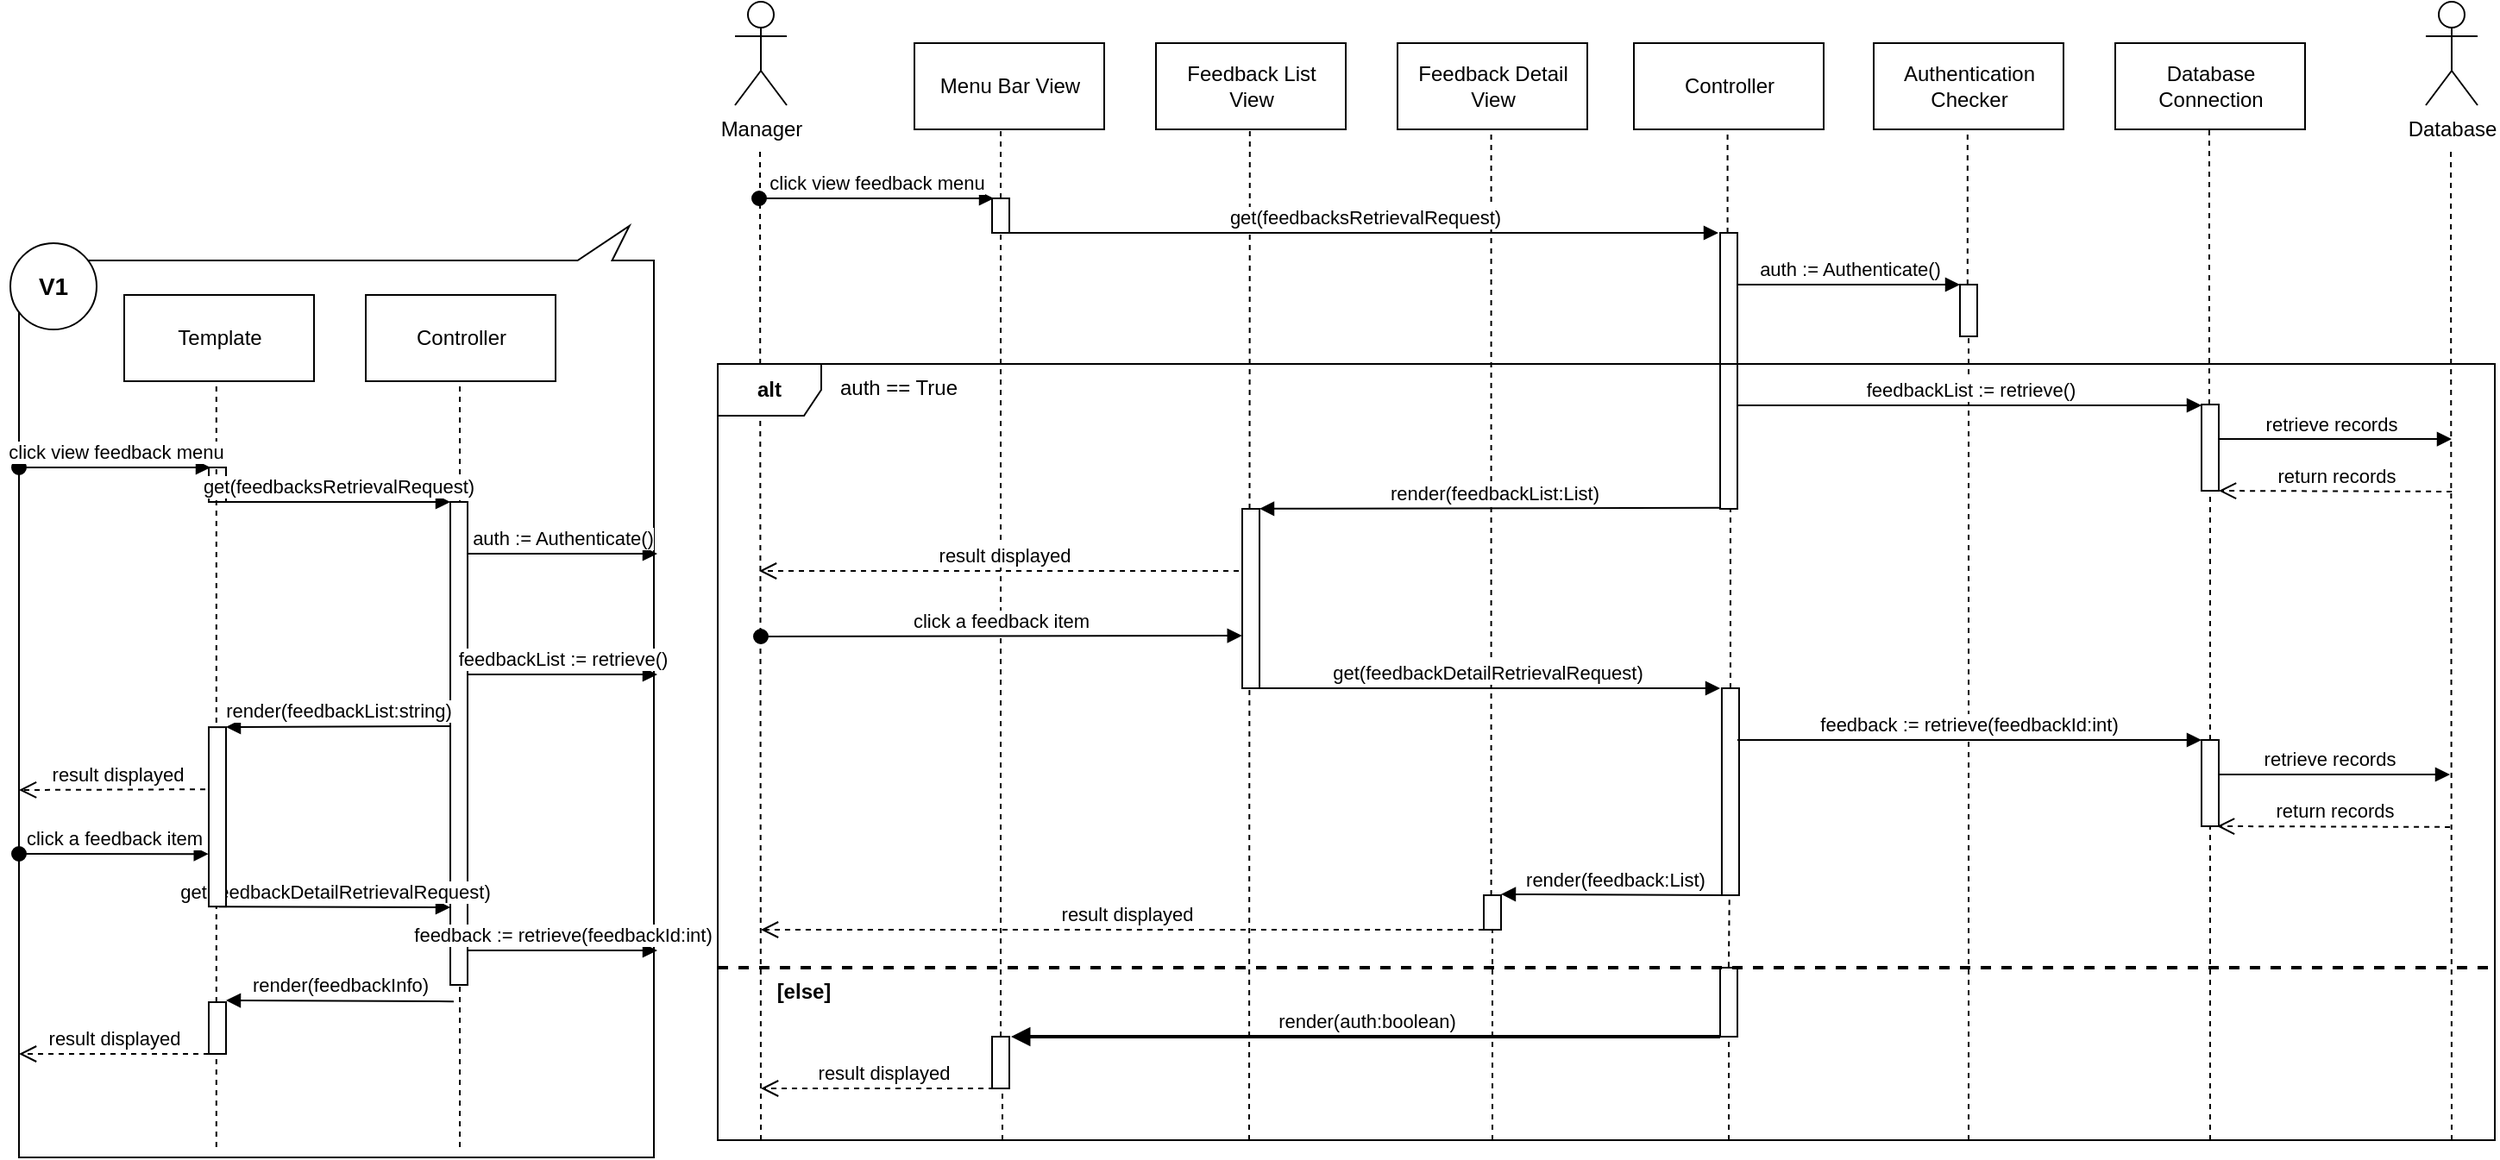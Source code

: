 <?xml version="1.0" encoding="UTF-8"?>
<mxfile version="14.6.12" type="google">
  <diagram id="RJg_fUvLG44Hsd2ovuKe" name="Page-1">
    <mxGraphModel dx="2076" dy="982" grid="1" gridSize="10" guides="1" tooltips="1" connect="1" arrows="1" fold="1" page="1" pageScale="1" pageWidth="827" pageHeight="1169" math="0" shadow="0">
      <root>
        <mxCell id="0" />
        <mxCell id="1" parent="0" />
        <mxCell id="AMrAVw4-U_rbbZGCOPB7-103" value="" style="endArrow=none;dashed=1;html=1;" edge="1" parent="1" target="AMrAVw4-U_rbbZGCOPB7-100">
          <mxGeometry width="50" height="50" relative="1" as="geometry">
            <mxPoint x="1435" y="750" as="sourcePoint" />
            <mxPoint x="1434.41" y="164" as="targetPoint" />
          </mxGeometry>
        </mxCell>
        <mxCell id="AMrAVw4-U_rbbZGCOPB7-109" value="" style="endArrow=none;dashed=1;html=1;startArrow=none;" edge="1" parent="1" source="AMrAVw4-U_rbbZGCOPB7-149" target="AMrAVw4-U_rbbZGCOPB7-108">
          <mxGeometry width="50" height="50" relative="1" as="geometry">
            <mxPoint x="875" y="800" as="sourcePoint" />
            <mxPoint x="874" y="164" as="targetPoint" />
          </mxGeometry>
        </mxCell>
        <mxCell id="AMrAVw4-U_rbbZGCOPB7-110" value="" style="endArrow=none;dashed=1;html=1;" edge="1" parent="1">
          <mxGeometry width="50" height="50" relative="1" as="geometry">
            <mxPoint x="1018" y="750" as="sourcePoint" />
            <mxPoint x="1018.41" y="164" as="targetPoint" />
          </mxGeometry>
        </mxCell>
        <mxCell id="AMrAVw4-U_rbbZGCOPB7-1" value="Manager" style="shape=umlActor;verticalLabelPosition=bottom;verticalAlign=top;html=1;outlineConnect=0;" vertex="1" parent="1">
          <mxGeometry x="720" y="90" width="30" height="60" as="geometry" />
        </mxCell>
        <mxCell id="AMrAVw4-U_rbbZGCOPB7-2" value="" style="endArrow=none;dashed=1;html=1;startArrow=none;" edge="1" parent="1" source="AMrAVw4-U_rbbZGCOPB7-108">
          <mxGeometry width="50" height="50" relative="1" as="geometry">
            <mxPoint x="874.5" y="754" as="sourcePoint" />
            <mxPoint x="874" y="164" as="targetPoint" />
          </mxGeometry>
        </mxCell>
        <mxCell id="AMrAVw4-U_rbbZGCOPB7-7" value="Controller" style="html=1;" vertex="1" parent="1">
          <mxGeometry x="1241" y="114" width="110" height="50" as="geometry" />
        </mxCell>
        <mxCell id="AMrAVw4-U_rbbZGCOPB7-11" value="Database&lt;br&gt;Connection" style="html=1;" vertex="1" parent="1">
          <mxGeometry x="1520" y="114" width="110" height="50" as="geometry" />
        </mxCell>
        <mxCell id="AMrAVw4-U_rbbZGCOPB7-12" value="" style="endArrow=none;dashed=1;html=1;startArrow=none;" edge="1" parent="1" source="AMrAVw4-U_rbbZGCOPB7-72">
          <mxGeometry width="50" height="50" relative="1" as="geometry">
            <mxPoint x="1575" y="704" as="sourcePoint" />
            <mxPoint x="1574.5" y="164" as="targetPoint" />
          </mxGeometry>
        </mxCell>
        <mxCell id="AMrAVw4-U_rbbZGCOPB7-13" value="Database" style="shape=umlActor;verticalLabelPosition=bottom;verticalAlign=top;html=1;outlineConnect=0;" vertex="1" parent="1">
          <mxGeometry x="1700" y="90" width="30" height="60" as="geometry" />
        </mxCell>
        <mxCell id="AMrAVw4-U_rbbZGCOPB7-14" value="" style="endArrow=none;dashed=1;html=1;" edge="1" parent="1">
          <mxGeometry width="50" height="50" relative="1" as="geometry">
            <mxPoint x="1715" y="750" as="sourcePoint" />
            <mxPoint x="1714.5" y="174" as="targetPoint" />
          </mxGeometry>
        </mxCell>
        <mxCell id="AMrAVw4-U_rbbZGCOPB7-17" value="Feedback List&lt;br&gt;View" style="html=1;" vertex="1" parent="1">
          <mxGeometry x="964" y="114" width="110" height="50" as="geometry" />
        </mxCell>
        <mxCell id="AMrAVw4-U_rbbZGCOPB7-19" value="Feedback Detail&lt;br&gt;View" style="html=1;" vertex="1" parent="1">
          <mxGeometry x="1104" y="114" width="110" height="50" as="geometry" />
        </mxCell>
        <mxCell id="AMrAVw4-U_rbbZGCOPB7-49" value="" style="endArrow=none;dashed=1;html=1;startArrow=none;" edge="1" parent="1" source="AMrAVw4-U_rbbZGCOPB7-70">
          <mxGeometry width="50" height="50" relative="1" as="geometry">
            <mxPoint x="1295" y="704" as="sourcePoint" />
            <mxPoint x="1295.29" y="164.0" as="targetPoint" />
          </mxGeometry>
        </mxCell>
        <mxCell id="AMrAVw4-U_rbbZGCOPB7-52" value="" style="endArrow=none;dashed=1;html=1;startArrow=none;" edge="1" parent="1">
          <mxGeometry width="50" height="50" relative="1" as="geometry">
            <mxPoint x="1158.29" y="608" as="sourcePoint" />
            <mxPoint x="1158.29" y="164.0" as="targetPoint" />
          </mxGeometry>
        </mxCell>
        <mxCell id="AMrAVw4-U_rbbZGCOPB7-53" value="click view feedback menu" style="html=1;verticalAlign=bottom;startArrow=oval;startFill=1;endArrow=block;startSize=8;" edge="1" parent="1">
          <mxGeometry width="60" relative="1" as="geometry">
            <mxPoint x="734" y="204" as="sourcePoint" />
            <mxPoint x="870" y="204" as="targetPoint" />
          </mxGeometry>
        </mxCell>
        <mxCell id="AMrAVw4-U_rbbZGCOPB7-54" value="feedbackList := retrieve()" style="html=1;verticalAlign=bottom;endArrow=block;" edge="1" parent="1">
          <mxGeometry width="80" relative="1" as="geometry">
            <mxPoint x="1301" y="324" as="sourcePoint" />
            <mxPoint x="1570" y="324" as="targetPoint" />
          </mxGeometry>
        </mxCell>
        <mxCell id="AMrAVw4-U_rbbZGCOPB7-55" value="retrieve records" style="html=1;verticalAlign=bottom;endArrow=block;" edge="1" parent="1">
          <mxGeometry width="80" relative="1" as="geometry">
            <mxPoint x="1575" y="343.52" as="sourcePoint" />
            <mxPoint x="1715" y="343.52" as="targetPoint" />
          </mxGeometry>
        </mxCell>
        <mxCell id="AMrAVw4-U_rbbZGCOPB7-56" value="return records" style="html=1;verticalAlign=bottom;endArrow=open;dashed=1;endSize=8;exitX=0.006;exitY=0.996;exitDx=0;exitDy=0;exitPerimeter=0;" edge="1" parent="1">
          <mxGeometry relative="1" as="geometry">
            <mxPoint x="1715.06" y="373.97" as="sourcePoint" />
            <mxPoint x="1580" y="373.52" as="targetPoint" />
          </mxGeometry>
        </mxCell>
        <mxCell id="AMrAVw4-U_rbbZGCOPB7-58" value="render(feedbackList:List)" style="html=1;verticalAlign=bottom;endArrow=block;" edge="1" parent="1">
          <mxGeometry width="80" relative="1" as="geometry">
            <mxPoint x="1295.97" y="383.43" as="sourcePoint" />
            <mxPoint x="1024" y="383.91" as="targetPoint" />
          </mxGeometry>
        </mxCell>
        <mxCell id="AMrAVw4-U_rbbZGCOPB7-60" value="result displayed" style="html=1;verticalAlign=bottom;endArrow=open;dashed=1;endSize=8;" edge="1" parent="1">
          <mxGeometry relative="1" as="geometry">
            <mxPoint x="734" y="420" as="targetPoint" />
            <mxPoint x="1018" y="420" as="sourcePoint" />
          </mxGeometry>
        </mxCell>
        <mxCell id="AMrAVw4-U_rbbZGCOPB7-61" value="click a feedback item" style="html=1;verticalAlign=bottom;startArrow=oval;startFill=1;endArrow=block;startSize=8;entryX=-0.013;entryY=0.707;entryDx=0;entryDy=0;entryPerimeter=0;" edge="1" parent="1" target="AMrAVw4-U_rbbZGCOPB7-85">
          <mxGeometry width="60" relative="1" as="geometry">
            <mxPoint x="735" y="458" as="sourcePoint" />
            <mxPoint x="1009" y="458" as="targetPoint" />
          </mxGeometry>
        </mxCell>
        <mxCell id="AMrAVw4-U_rbbZGCOPB7-63" value="retrieve records" style="html=1;verticalAlign=bottom;endArrow=block;" edge="1" parent="1">
          <mxGeometry width="80" relative="1" as="geometry">
            <mxPoint x="1574" y="538" as="sourcePoint" />
            <mxPoint x="1714" y="538" as="targetPoint" />
          </mxGeometry>
        </mxCell>
        <mxCell id="AMrAVw4-U_rbbZGCOPB7-64" value="return records" style="html=1;verticalAlign=bottom;endArrow=open;dashed=1;endSize=8;exitX=0.006;exitY=0.996;exitDx=0;exitDy=0;exitPerimeter=0;" edge="1" parent="1">
          <mxGeometry relative="1" as="geometry">
            <mxPoint x="1714.06" y="568.45" as="sourcePoint" />
            <mxPoint x="1579" y="568" as="targetPoint" />
          </mxGeometry>
        </mxCell>
        <mxCell id="AMrAVw4-U_rbbZGCOPB7-70" value="" style="html=1;points=[];perimeter=orthogonalPerimeter;" vertex="1" parent="1">
          <mxGeometry x="1291" y="224" width="10" height="160" as="geometry" />
        </mxCell>
        <mxCell id="AMrAVw4-U_rbbZGCOPB7-71" value="" style="endArrow=none;dashed=1;html=1;startArrow=none;" edge="1" parent="1" source="AMrAVw4-U_rbbZGCOPB7-74" target="AMrAVw4-U_rbbZGCOPB7-70">
          <mxGeometry width="50" height="50" relative="1" as="geometry">
            <mxPoint x="1295.97" y="784" as="sourcePoint" />
            <mxPoint x="1296.97" y="430" as="targetPoint" />
          </mxGeometry>
        </mxCell>
        <mxCell id="AMrAVw4-U_rbbZGCOPB7-72" value="" style="html=1;points=[];perimeter=orthogonalPerimeter;" vertex="1" parent="1">
          <mxGeometry x="1570" y="323.52" width="10" height="50" as="geometry" />
        </mxCell>
        <mxCell id="AMrAVw4-U_rbbZGCOPB7-73" value="" style="endArrow=none;dashed=1;html=1;startArrow=none;" edge="1" parent="1" source="AMrAVw4-U_rbbZGCOPB7-76" target="AMrAVw4-U_rbbZGCOPB7-72">
          <mxGeometry width="50" height="50" relative="1" as="geometry">
            <mxPoint x="1575" y="738" as="sourcePoint" />
            <mxPoint x="1574.5" y="198" as="targetPoint" />
          </mxGeometry>
        </mxCell>
        <mxCell id="AMrAVw4-U_rbbZGCOPB7-74" value="" style="html=1;points=[];perimeter=orthogonalPerimeter;" vertex="1" parent="1">
          <mxGeometry x="1291.97" y="488" width="10" height="120" as="geometry" />
        </mxCell>
        <mxCell id="AMrAVw4-U_rbbZGCOPB7-62" value="feedback := retrieve(feedbackId:int)" style="html=1;verticalAlign=bottom;endArrow=block;" edge="1" parent="1">
          <mxGeometry width="80" relative="1" as="geometry">
            <mxPoint x="1300.97" y="518" as="sourcePoint" />
            <mxPoint x="1570" y="518" as="targetPoint" />
          </mxGeometry>
        </mxCell>
        <mxCell id="AMrAVw4-U_rbbZGCOPB7-76" value="" style="html=1;points=[];perimeter=orthogonalPerimeter;" vertex="1" parent="1">
          <mxGeometry x="1570" y="518" width="10" height="50" as="geometry" />
        </mxCell>
        <mxCell id="AMrAVw4-U_rbbZGCOPB7-77" value="" style="endArrow=none;dashed=1;html=1;" edge="1" parent="1" target="AMrAVw4-U_rbbZGCOPB7-76">
          <mxGeometry width="50" height="50" relative="1" as="geometry">
            <mxPoint x="1575" y="750" as="sourcePoint" />
            <mxPoint x="1575" y="308" as="targetPoint" />
          </mxGeometry>
        </mxCell>
        <mxCell id="AMrAVw4-U_rbbZGCOPB7-85" value="" style="html=1;points=[];perimeter=orthogonalPerimeter;" vertex="1" parent="1">
          <mxGeometry x="1014" y="384" width="10" height="104" as="geometry" />
        </mxCell>
        <mxCell id="AMrAVw4-U_rbbZGCOPB7-88" value="" style="endArrow=none;dashed=1;html=1;" edge="1" parent="1">
          <mxGeometry width="50" height="50" relative="1" as="geometry">
            <mxPoint x="1159" y="750" as="sourcePoint" />
            <mxPoint x="1159" y="628" as="targetPoint" />
          </mxGeometry>
        </mxCell>
        <mxCell id="AMrAVw4-U_rbbZGCOPB7-89" value="get(feedbacksRetrievalRequest)" style="html=1;verticalAlign=bottom;endArrow=block;" edge="1" parent="1">
          <mxGeometry width="80" relative="1" as="geometry">
            <mxPoint x="879" y="224" as="sourcePoint" />
            <mxPoint x="1290" y="224" as="targetPoint" />
          </mxGeometry>
        </mxCell>
        <mxCell id="AMrAVw4-U_rbbZGCOPB7-92" value="get(feedbackDetailRetrievalRequest)" style="html=1;verticalAlign=bottom;endArrow=block;" edge="1" parent="1">
          <mxGeometry width="80" relative="1" as="geometry">
            <mxPoint x="1020" y="488" as="sourcePoint" />
            <mxPoint x="1291" y="488" as="targetPoint" />
          </mxGeometry>
        </mxCell>
        <mxCell id="AMrAVw4-U_rbbZGCOPB7-98" value="Authentication&lt;br&gt;Checker" style="html=1;" vertex="1" parent="1">
          <mxGeometry x="1380" y="114" width="110" height="50" as="geometry" />
        </mxCell>
        <mxCell id="AMrAVw4-U_rbbZGCOPB7-99" value="" style="endArrow=none;dashed=1;html=1;startArrow=none;" edge="1" parent="1" source="AMrAVw4-U_rbbZGCOPB7-100">
          <mxGeometry width="50" height="50" relative="1" as="geometry">
            <mxPoint x="1434.91" y="694" as="sourcePoint" />
            <mxPoint x="1434.41" y="164" as="targetPoint" />
          </mxGeometry>
        </mxCell>
        <mxCell id="AMrAVw4-U_rbbZGCOPB7-101" value="auth := Authenticate()" style="html=1;verticalAlign=bottom;endArrow=block;" edge="1" parent="1">
          <mxGeometry width="80" relative="1" as="geometry">
            <mxPoint x="1301" y="254" as="sourcePoint" />
            <mxPoint x="1430" y="254" as="targetPoint" />
          </mxGeometry>
        </mxCell>
        <mxCell id="AMrAVw4-U_rbbZGCOPB7-100" value="" style="html=1;points=[];perimeter=orthogonalPerimeter;" vertex="1" parent="1">
          <mxGeometry x="1430" y="254" width="10" height="30" as="geometry" />
        </mxCell>
        <mxCell id="AMrAVw4-U_rbbZGCOPB7-69" value="result displayed" style="html=1;verticalAlign=bottom;endArrow=open;dashed=1;endSize=8;" edge="1" parent="1">
          <mxGeometry relative="1" as="geometry">
            <mxPoint x="735" y="628" as="targetPoint" />
            <mxPoint x="1159.97" y="628" as="sourcePoint" />
          </mxGeometry>
        </mxCell>
        <mxCell id="AMrAVw4-U_rbbZGCOPB7-67" value="render(feedback:List)" style="html=1;verticalAlign=bottom;endArrow=block;" edge="1" parent="1">
          <mxGeometry width="80" relative="1" as="geometry">
            <mxPoint x="1295.97" y="608.0" as="sourcePoint" />
            <mxPoint x="1164" y="607.41" as="targetPoint" />
          </mxGeometry>
        </mxCell>
        <mxCell id="AMrAVw4-U_rbbZGCOPB7-106" value="Menu Bar View" style="html=1;" vertex="1" parent="1">
          <mxGeometry x="824" y="114" width="110" height="50" as="geometry" />
        </mxCell>
        <mxCell id="AMrAVw4-U_rbbZGCOPB7-107" value="" style="endArrow=none;dashed=1;html=1;" edge="1" parent="1">
          <mxGeometry width="50" height="50" relative="1" as="geometry">
            <mxPoint x="735" y="750" as="sourcePoint" />
            <mxPoint x="734.5" y="174" as="targetPoint" />
          </mxGeometry>
        </mxCell>
        <mxCell id="AMrAVw4-U_rbbZGCOPB7-108" value="" style="html=1;points=[];perimeter=orthogonalPerimeter;" vertex="1" parent="1">
          <mxGeometry x="869" y="204" width="10" height="20" as="geometry" />
        </mxCell>
        <mxCell id="AMrAVw4-U_rbbZGCOPB7-141" value="" style="group" vertex="1" connectable="0" parent="1">
          <mxGeometry x="300" y="220" width="375" height="540" as="geometry" />
        </mxCell>
        <mxCell id="AMrAVw4-U_rbbZGCOPB7-112" value="" style="whiteSpace=wrap;html=1;shape=mxgraph.basic.rectCallout;dx=34.22;dy=20;boundedLbl=1;rotation=-180;" vertex="1" parent="AMrAVw4-U_rbbZGCOPB7-141">
          <mxGeometry x="5" width="368" height="540" as="geometry" />
        </mxCell>
        <mxCell id="AMrAVw4-U_rbbZGCOPB7-113" value="Template" style="html=1;" vertex="1" parent="AMrAVw4-U_rbbZGCOPB7-141">
          <mxGeometry x="66" y="40" width="110" height="50" as="geometry" />
        </mxCell>
        <mxCell id="AMrAVw4-U_rbbZGCOPB7-115" value="Controller" style="html=1;" vertex="1" parent="AMrAVw4-U_rbbZGCOPB7-141">
          <mxGeometry x="206" y="40" width="110" height="50" as="geometry" />
        </mxCell>
        <mxCell id="AMrAVw4-U_rbbZGCOPB7-116" value="" style="endArrow=none;dashed=1;html=1;startArrow=none;" edge="1" parent="AMrAVw4-U_rbbZGCOPB7-141">
          <mxGeometry width="50" height="50" as="geometry">
            <mxPoint x="260.5" y="534" as="sourcePoint" />
            <mxPoint x="260.5" y="90" as="targetPoint" />
          </mxGeometry>
        </mxCell>
        <mxCell id="AMrAVw4-U_rbbZGCOPB7-119" value="" style="html=1;points=[];perimeter=orthogonalPerimeter;" vertex="1" parent="AMrAVw4-U_rbbZGCOPB7-141">
          <mxGeometry x="255" y="160" width="10" height="280" as="geometry" />
        </mxCell>
        <mxCell id="AMrAVw4-U_rbbZGCOPB7-120" value="auth := Authenticate()" style="html=1;verticalAlign=bottom;endArrow=block;" edge="1" parent="AMrAVw4-U_rbbZGCOPB7-141">
          <mxGeometry width="80" as="geometry">
            <mxPoint x="265" y="190" as="sourcePoint" />
            <mxPoint x="375" y="190" as="targetPoint" />
          </mxGeometry>
        </mxCell>
        <mxCell id="AMrAVw4-U_rbbZGCOPB7-118" value="feedbackList := retrieve()" style="html=1;verticalAlign=bottom;endArrow=block;" edge="1" parent="AMrAVw4-U_rbbZGCOPB7-141">
          <mxGeometry width="80" as="geometry">
            <mxPoint x="265" y="260" as="sourcePoint" />
            <mxPoint x="375" y="260" as="targetPoint" />
          </mxGeometry>
        </mxCell>
        <mxCell id="AMrAVw4-U_rbbZGCOPB7-124" value="result displayed" style="html=1;verticalAlign=bottom;endArrow=open;dashed=1;endSize=8;" edge="1" parent="AMrAVw4-U_rbbZGCOPB7-141">
          <mxGeometry as="geometry">
            <mxPoint x="5" y="327" as="targetPoint" />
            <mxPoint x="119" y="326.57" as="sourcePoint" />
          </mxGeometry>
        </mxCell>
        <mxCell id="AMrAVw4-U_rbbZGCOPB7-125" value="click a feedback item" style="html=1;verticalAlign=bottom;startArrow=oval;startFill=1;endArrow=block;startSize=8;entryX=-0.013;entryY=0.707;entryDx=0;entryDy=0;entryPerimeter=0;" edge="1" parent="AMrAVw4-U_rbbZGCOPB7-141" target="AMrAVw4-U_rbbZGCOPB7-127">
          <mxGeometry width="60" as="geometry">
            <mxPoint x="5" y="364" as="sourcePoint" />
            <mxPoint x="110" y="364.57" as="targetPoint" />
          </mxGeometry>
        </mxCell>
        <mxCell id="AMrAVw4-U_rbbZGCOPB7-129" value="feedback := retrieve(feedbackId:int)" style="html=1;verticalAlign=bottom;endArrow=block;" edge="1" parent="AMrAVw4-U_rbbZGCOPB7-141">
          <mxGeometry width="80" as="geometry">
            <mxPoint x="265.0" y="420" as="sourcePoint" />
            <mxPoint x="375" y="420" as="targetPoint" />
          </mxGeometry>
        </mxCell>
        <mxCell id="AMrAVw4-U_rbbZGCOPB7-131" value="result displayed" style="html=1;verticalAlign=bottom;endArrow=open;dashed=1;endSize=8;" edge="1" parent="AMrAVw4-U_rbbZGCOPB7-141">
          <mxGeometry as="geometry">
            <mxPoint x="5" y="480" as="targetPoint" />
            <mxPoint x="115" y="480" as="sourcePoint" />
          </mxGeometry>
        </mxCell>
        <mxCell id="AMrAVw4-U_rbbZGCOPB7-135" value="" style="html=1;points=[];perimeter=orthogonalPerimeter;" vertex="1" parent="AMrAVw4-U_rbbZGCOPB7-141">
          <mxGeometry x="115" y="140" width="10" height="20" as="geometry" />
        </mxCell>
        <mxCell id="AMrAVw4-U_rbbZGCOPB7-136" value="" style="endArrow=none;dashed=1;html=1;startArrow=none;" edge="1" parent="AMrAVw4-U_rbbZGCOPB7-141">
          <mxGeometry width="50" height="50" as="geometry">
            <mxPoint x="119.41" y="534" as="sourcePoint" />
            <mxPoint x="119.41" y="90" as="targetPoint" />
          </mxGeometry>
        </mxCell>
        <mxCell id="AMrAVw4-U_rbbZGCOPB7-117" value="get(feedbacksRetrievalRequest)" style="html=1;verticalAlign=bottom;endArrow=block;" edge="1" parent="AMrAVw4-U_rbbZGCOPB7-141">
          <mxGeometry width="80" as="geometry">
            <mxPoint x="125" y="160" as="sourcePoint" />
            <mxPoint x="255" y="160" as="targetPoint" />
          </mxGeometry>
        </mxCell>
        <mxCell id="AMrAVw4-U_rbbZGCOPB7-132" value="" style="html=1;points=[];perimeter=orthogonalPerimeter;" vertex="1" parent="AMrAVw4-U_rbbZGCOPB7-141">
          <mxGeometry x="115" y="450" width="10" height="30" as="geometry" />
        </mxCell>
        <mxCell id="AMrAVw4-U_rbbZGCOPB7-130" value="render(feedbackInfo)" style="html=1;verticalAlign=bottom;endArrow=block;" edge="1" parent="AMrAVw4-U_rbbZGCOPB7-141">
          <mxGeometry width="80" as="geometry">
            <mxPoint x="256.97" y="449.59" as="sourcePoint" />
            <mxPoint x="125" y="449" as="targetPoint" />
          </mxGeometry>
        </mxCell>
        <mxCell id="AMrAVw4-U_rbbZGCOPB7-128" value="get(feedbackDetailRetrievalRequest)" style="html=1;verticalAlign=bottom;endArrow=block;" edge="1" parent="AMrAVw4-U_rbbZGCOPB7-141">
          <mxGeometry width="80" as="geometry">
            <mxPoint x="121" y="394.57" as="sourcePoint" />
            <mxPoint x="255" y="395" as="targetPoint" />
          </mxGeometry>
        </mxCell>
        <mxCell id="AMrAVw4-U_rbbZGCOPB7-127" value="" style="html=1;points=[];perimeter=orthogonalPerimeter;" vertex="1" parent="AMrAVw4-U_rbbZGCOPB7-141">
          <mxGeometry x="115" y="290.57" width="10" height="104" as="geometry" />
        </mxCell>
        <mxCell id="AMrAVw4-U_rbbZGCOPB7-123" value="render(feedbackList:string)" style="html=1;verticalAlign=bottom;endArrow=block;" edge="1" parent="AMrAVw4-U_rbbZGCOPB7-141">
          <mxGeometry width="80" as="geometry">
            <mxPoint x="255" y="290" as="sourcePoint" />
            <mxPoint x="125" y="290.48" as="targetPoint" />
          </mxGeometry>
        </mxCell>
        <mxCell id="AMrAVw4-U_rbbZGCOPB7-138" value="&lt;font style=&quot;font-size: 14px&quot;&gt;&lt;b&gt;V1&lt;/b&gt;&lt;/font&gt;" style="ellipse;whiteSpace=wrap;html=1;aspect=fixed;" vertex="1" parent="AMrAVw4-U_rbbZGCOPB7-141">
          <mxGeometry y="10" width="50" height="50" as="geometry" />
        </mxCell>
        <mxCell id="AMrAVw4-U_rbbZGCOPB7-134" value="click view feedback menu" style="html=1;verticalAlign=bottom;startArrow=oval;startFill=1;endArrow=block;startSize=8;" edge="1" parent="AMrAVw4-U_rbbZGCOPB7-141">
          <mxGeometry width="60" as="geometry">
            <mxPoint x="5" y="140" as="sourcePoint" />
            <mxPoint x="116" y="140" as="targetPoint" />
          </mxGeometry>
        </mxCell>
        <mxCell id="AMrAVw4-U_rbbZGCOPB7-142" value="&lt;b&gt;alt&lt;/b&gt;" style="shape=umlFrame;whiteSpace=wrap;html=1;" vertex="1" parent="1">
          <mxGeometry x="710" y="300" width="1030" height="450" as="geometry" />
        </mxCell>
        <mxCell id="AMrAVw4-U_rbbZGCOPB7-145" value="render(auth:boolean)" style="html=1;verticalAlign=bottom;endArrow=block;strokeWidth=2;" edge="1" parent="1">
          <mxGeometry width="80" relative="1" as="geometry">
            <mxPoint x="1291" y="690" as="sourcePoint" />
            <mxPoint x="880" y="690" as="targetPoint" />
          </mxGeometry>
        </mxCell>
        <mxCell id="AMrAVw4-U_rbbZGCOPB7-144" value="" style="html=1;points=[];perimeter=orthogonalPerimeter;" vertex="1" parent="1">
          <mxGeometry x="1291" y="650" width="10" height="40" as="geometry" />
        </mxCell>
        <mxCell id="AMrAVw4-U_rbbZGCOPB7-147" value="" style="endArrow=none;dashed=1;html=1;" edge="1" parent="1" target="AMrAVw4-U_rbbZGCOPB7-144">
          <mxGeometry width="50" height="50" relative="1" as="geometry">
            <mxPoint x="1296" y="750" as="sourcePoint" />
            <mxPoint x="1296" y="608" as="targetPoint" />
          </mxGeometry>
        </mxCell>
        <mxCell id="AMrAVw4-U_rbbZGCOPB7-148" value="result displayed" style="html=1;verticalAlign=bottom;endArrow=open;dashed=1;endSize=8;" edge="1" parent="1">
          <mxGeometry relative="1" as="geometry">
            <mxPoint x="735.03" y="720" as="targetPoint" />
            <mxPoint x="876" y="720" as="sourcePoint" />
          </mxGeometry>
        </mxCell>
        <mxCell id="AMrAVw4-U_rbbZGCOPB7-149" value="" style="html=1;points=[];perimeter=orthogonalPerimeter;" vertex="1" parent="1">
          <mxGeometry x="869" y="690" width="10" height="30" as="geometry" />
        </mxCell>
        <mxCell id="AMrAVw4-U_rbbZGCOPB7-150" value="" style="endArrow=none;dashed=1;html=1;" edge="1" parent="1" target="AMrAVw4-U_rbbZGCOPB7-149">
          <mxGeometry width="50" height="50" relative="1" as="geometry">
            <mxPoint x="875" y="750" as="sourcePoint" />
            <mxPoint x="875" y="224" as="targetPoint" />
          </mxGeometry>
        </mxCell>
        <mxCell id="AMrAVw4-U_rbbZGCOPB7-151" value="" style="html=1;points=[];perimeter=orthogonalPerimeter;" vertex="1" parent="1">
          <mxGeometry x="1154" y="608" width="10" height="20" as="geometry" />
        </mxCell>
        <mxCell id="AMrAVw4-U_rbbZGCOPB7-153" value="" style="endArrow=none;dashed=1;html=1;exitX=0.495;exitY=-0.009;exitDx=0;exitDy=0;exitPerimeter=0;" edge="1" parent="1" source="AMrAVw4-U_rbbZGCOPB7-144">
          <mxGeometry width="50" height="50" relative="1" as="geometry">
            <mxPoint x="1296" y="660" as="sourcePoint" />
            <mxPoint x="1296.38" y="608" as="targetPoint" />
          </mxGeometry>
        </mxCell>
        <mxCell id="AMrAVw4-U_rbbZGCOPB7-154" value="" style="endArrow=none;dashed=1;html=1;strokeWidth=2;" edge="1" parent="1">
          <mxGeometry width="50" height="50" relative="1" as="geometry">
            <mxPoint x="710" y="650" as="sourcePoint" />
            <mxPoint x="1740" y="650" as="targetPoint" />
          </mxGeometry>
        </mxCell>
        <mxCell id="AMrAVw4-U_rbbZGCOPB7-155" value="auth == True" style="text;html=1;strokeColor=none;fillColor=none;align=center;verticalAlign=middle;whiteSpace=wrap;rounded=0;" vertex="1" parent="1">
          <mxGeometry x="770" y="303.52" width="90" height="20" as="geometry" />
        </mxCell>
        <mxCell id="AMrAVw4-U_rbbZGCOPB7-156" value="&lt;b&gt;[else]&lt;/b&gt;" style="text;html=1;strokeColor=none;fillColor=none;align=center;verticalAlign=middle;whiteSpace=wrap;rounded=0;" vertex="1" parent="1">
          <mxGeometry x="740" y="654" width="40" height="20" as="geometry" />
        </mxCell>
      </root>
    </mxGraphModel>
  </diagram>
</mxfile>
